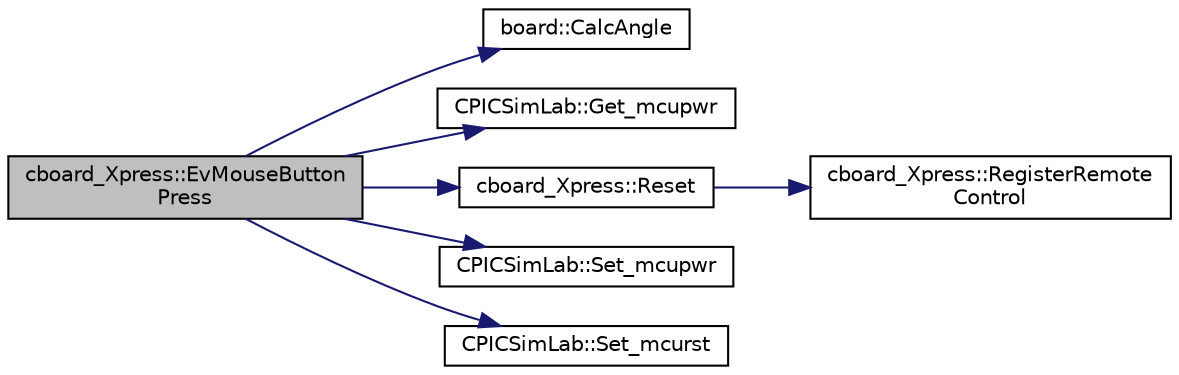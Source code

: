 digraph "cboard_Xpress::EvMouseButtonPress"
{
 // LATEX_PDF_SIZE
  edge [fontname="Helvetica",fontsize="10",labelfontname="Helvetica",labelfontsize="10"];
  node [fontname="Helvetica",fontsize="10",shape=record];
  rankdir="LR";
  Node1 [label="cboard_Xpress::EvMouseButton\lPress",height=0.2,width=0.4,color="black", fillcolor="grey75", style="filled", fontcolor="black",tooltip="Event on the board."];
  Node1 -> Node2 [color="midnightblue",fontsize="10",style="solid",fontname="Helvetica"];
  Node2 [label="board::CalcAngle",height=0.2,width=0.4,color="black", fillcolor="white", style="filled",URL="$classboard.html#ad33f3c379cd910e781572ea1c110f844",tooltip="Calc rotary potentiometer angle."];
  Node1 -> Node3 [color="midnightblue",fontsize="10",style="solid",fontname="Helvetica"];
  Node3 [label="CPICSimLab::Get_mcupwr",height=0.2,width=0.4,color="black", fillcolor="white", style="filled",URL="$class_c_p_i_c_sim_lab.html#aac9970694b88fb7fae9f99fb3d3a5403",tooltip="Return actual power status of microcontroller ON/OFF."];
  Node1 -> Node4 [color="midnightblue",fontsize="10",style="solid",fontname="Helvetica"];
  Node4 [label="cboard_Xpress::Reset",height=0.2,width=0.4,color="black", fillcolor="white", style="filled",URL="$classcboard___xpress.html#a7da0682766bfb81a0a2f126627ed4385",tooltip="Reset board status."];
  Node4 -> Node5 [color="midnightblue",fontsize="10",style="solid",fontname="Helvetica"];
  Node5 [label="cboard_Xpress::RegisterRemote\lControl",height=0.2,width=0.4,color="black", fillcolor="white", style="filled",URL="$classcboard___xpress.html#a321af05f8371a28181cf4f1e95064b38",tooltip="Register remote control variables."];
  Node1 -> Node6 [color="midnightblue",fontsize="10",style="solid",fontname="Helvetica"];
  Node6 [label="CPICSimLab::Set_mcupwr",height=0.2,width=0.4,color="black", fillcolor="white", style="filled",URL="$class_c_p_i_c_sim_lab.html#a3d48a79d4835b85f63ff31b2d30a2c7e",tooltip="Set the power status of microcontroller ON/OFF."];
  Node1 -> Node7 [color="midnightblue",fontsize="10",style="solid",fontname="Helvetica"];
  Node7 [label="CPICSimLab::Set_mcurst",height=0.2,width=0.4,color="black", fillcolor="white", style="filled",URL="$class_c_p_i_c_sim_lab.html#a260bf50fe760fe92583b3546e7053c4d",tooltip="Set mcu rst flag (inform simulator about mcu reset state)"];
}
